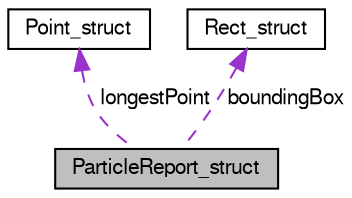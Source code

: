 digraph "ParticleReport_struct"
{
  bgcolor="transparent";
  edge [fontname="FreeSans",fontsize="10",labelfontname="FreeSans",labelfontsize="10"];
  node [fontname="FreeSans",fontsize="10",shape=record];
  Node1 [label="ParticleReport_struct",height=0.2,width=0.4,color="black", fillcolor="grey75", style="filled" fontcolor="black"];
  Node2 -> Node1 [dir="back",color="darkorchid3",fontsize="10",style="dashed",label=" longestPoint" ,fontname="FreeSans"];
  Node2 [label="Point_struct",height=0.2,width=0.4,color="black",URL="$struct_point__struct.html"];
  Node3 -> Node1 [dir="back",color="darkorchid3",fontsize="10",style="dashed",label=" boundingBox" ,fontname="FreeSans"];
  Node3 [label="Rect_struct",height=0.2,width=0.4,color="black",URL="$struct_rect__struct.html"];
}
